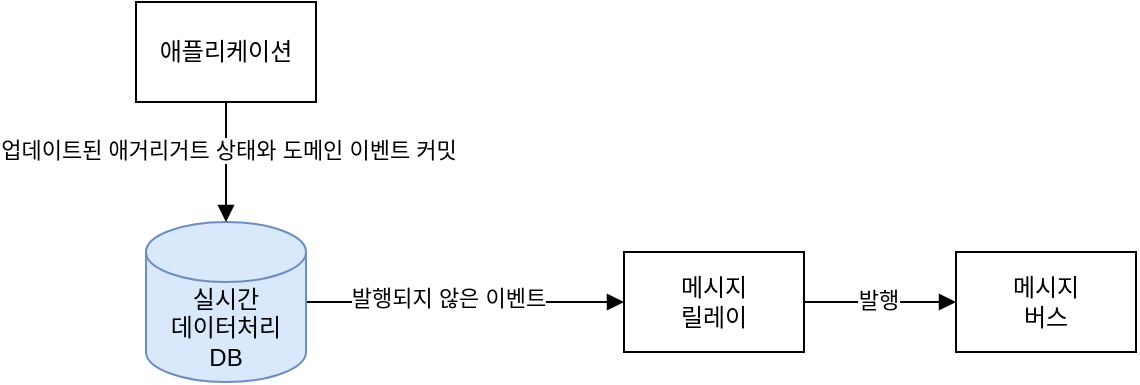 <mxfile version="26.0.9">
  <diagram name="Page-1" id="5qbX41cNr4lcKcKFbJ2W">
    <mxGraphModel dx="1114" dy="821" grid="1" gridSize="10" guides="1" tooltips="1" connect="1" arrows="1" fold="1" page="1" pageScale="1" pageWidth="827" pageHeight="1169" math="0" shadow="0">
      <root>
        <mxCell id="0" />
        <mxCell id="1" parent="0" />
        <mxCell id="dnMxlid7LKek7n-u05R8-1" value="애플리케이션" style="rounded=0;whiteSpace=wrap;html=1;" vertex="1" parent="1">
          <mxGeometry x="80" y="80" width="90" height="50" as="geometry" />
        </mxCell>
        <mxCell id="dnMxlid7LKek7n-u05R8-7" style="edgeStyle=orthogonalEdgeStyle;rounded=0;orthogonalLoop=1;jettySize=auto;html=1;entryX=0;entryY=0.5;entryDx=0;entryDy=0;endArrow=block;endFill=1;" edge="1" parent="1" source="dnMxlid7LKek7n-u05R8-2" target="dnMxlid7LKek7n-u05R8-3">
          <mxGeometry relative="1" as="geometry" />
        </mxCell>
        <mxCell id="dnMxlid7LKek7n-u05R8-10" value="발행" style="edgeLabel;html=1;align=center;verticalAlign=middle;resizable=0;points=[];" vertex="1" connectable="0" parent="dnMxlid7LKek7n-u05R8-7">
          <mxGeometry x="-0.474" y="-1" relative="1" as="geometry">
            <mxPoint x="17" y="-2" as="offset" />
          </mxGeometry>
        </mxCell>
        <mxCell id="dnMxlid7LKek7n-u05R8-2" value="메시지&lt;div&gt;릴레이&lt;/div&gt;" style="rounded=0;whiteSpace=wrap;html=1;" vertex="1" parent="1">
          <mxGeometry x="324" y="205" width="90" height="50" as="geometry" />
        </mxCell>
        <mxCell id="dnMxlid7LKek7n-u05R8-3" value="메시지&lt;div&gt;버스&lt;/div&gt;" style="rounded=0;whiteSpace=wrap;html=1;" vertex="1" parent="1">
          <mxGeometry x="490" y="205" width="90" height="50" as="geometry" />
        </mxCell>
        <mxCell id="dnMxlid7LKek7n-u05R8-6" style="edgeStyle=orthogonalEdgeStyle;rounded=0;orthogonalLoop=1;jettySize=auto;html=1;entryX=0;entryY=0.5;entryDx=0;entryDy=0;endArrow=block;endFill=1;" edge="1" parent="1" source="dnMxlid7LKek7n-u05R8-4" target="dnMxlid7LKek7n-u05R8-2">
          <mxGeometry relative="1" as="geometry" />
        </mxCell>
        <mxCell id="dnMxlid7LKek7n-u05R8-9" value="발행되지 않은 이벤트" style="edgeLabel;html=1;align=center;verticalAlign=middle;resizable=0;points=[];" vertex="1" connectable="0" parent="dnMxlid7LKek7n-u05R8-6">
          <mxGeometry x="-0.558" y="-2" relative="1" as="geometry">
            <mxPoint x="36" y="-4" as="offset" />
          </mxGeometry>
        </mxCell>
        <mxCell id="dnMxlid7LKek7n-u05R8-4" value="실시간&lt;div&gt;데이터처리&lt;/div&gt;&lt;div&gt;DB&lt;/div&gt;" style="shape=cylinder3;whiteSpace=wrap;html=1;boundedLbl=1;backgroundOutline=1;size=15;fillColor=#dae8fc;strokeColor=#6c8ebf;" vertex="1" parent="1">
          <mxGeometry x="85" y="190" width="80" height="80" as="geometry" />
        </mxCell>
        <mxCell id="dnMxlid7LKek7n-u05R8-5" style="edgeStyle=orthogonalEdgeStyle;rounded=0;orthogonalLoop=1;jettySize=auto;html=1;entryX=0.5;entryY=0;entryDx=0;entryDy=0;entryPerimeter=0;endArrow=block;endFill=1;" edge="1" parent="1" source="dnMxlid7LKek7n-u05R8-1" target="dnMxlid7LKek7n-u05R8-4">
          <mxGeometry relative="1" as="geometry" />
        </mxCell>
        <mxCell id="dnMxlid7LKek7n-u05R8-8" value="업데이트된 애거리거트 상태와 도메인 이벤트 커밋" style="edgeLabel;html=1;align=center;verticalAlign=middle;resizable=0;points=[];" vertex="1" connectable="0" parent="dnMxlid7LKek7n-u05R8-5">
          <mxGeometry x="-0.2" relative="1" as="geometry">
            <mxPoint x="1" as="offset" />
          </mxGeometry>
        </mxCell>
      </root>
    </mxGraphModel>
  </diagram>
</mxfile>
